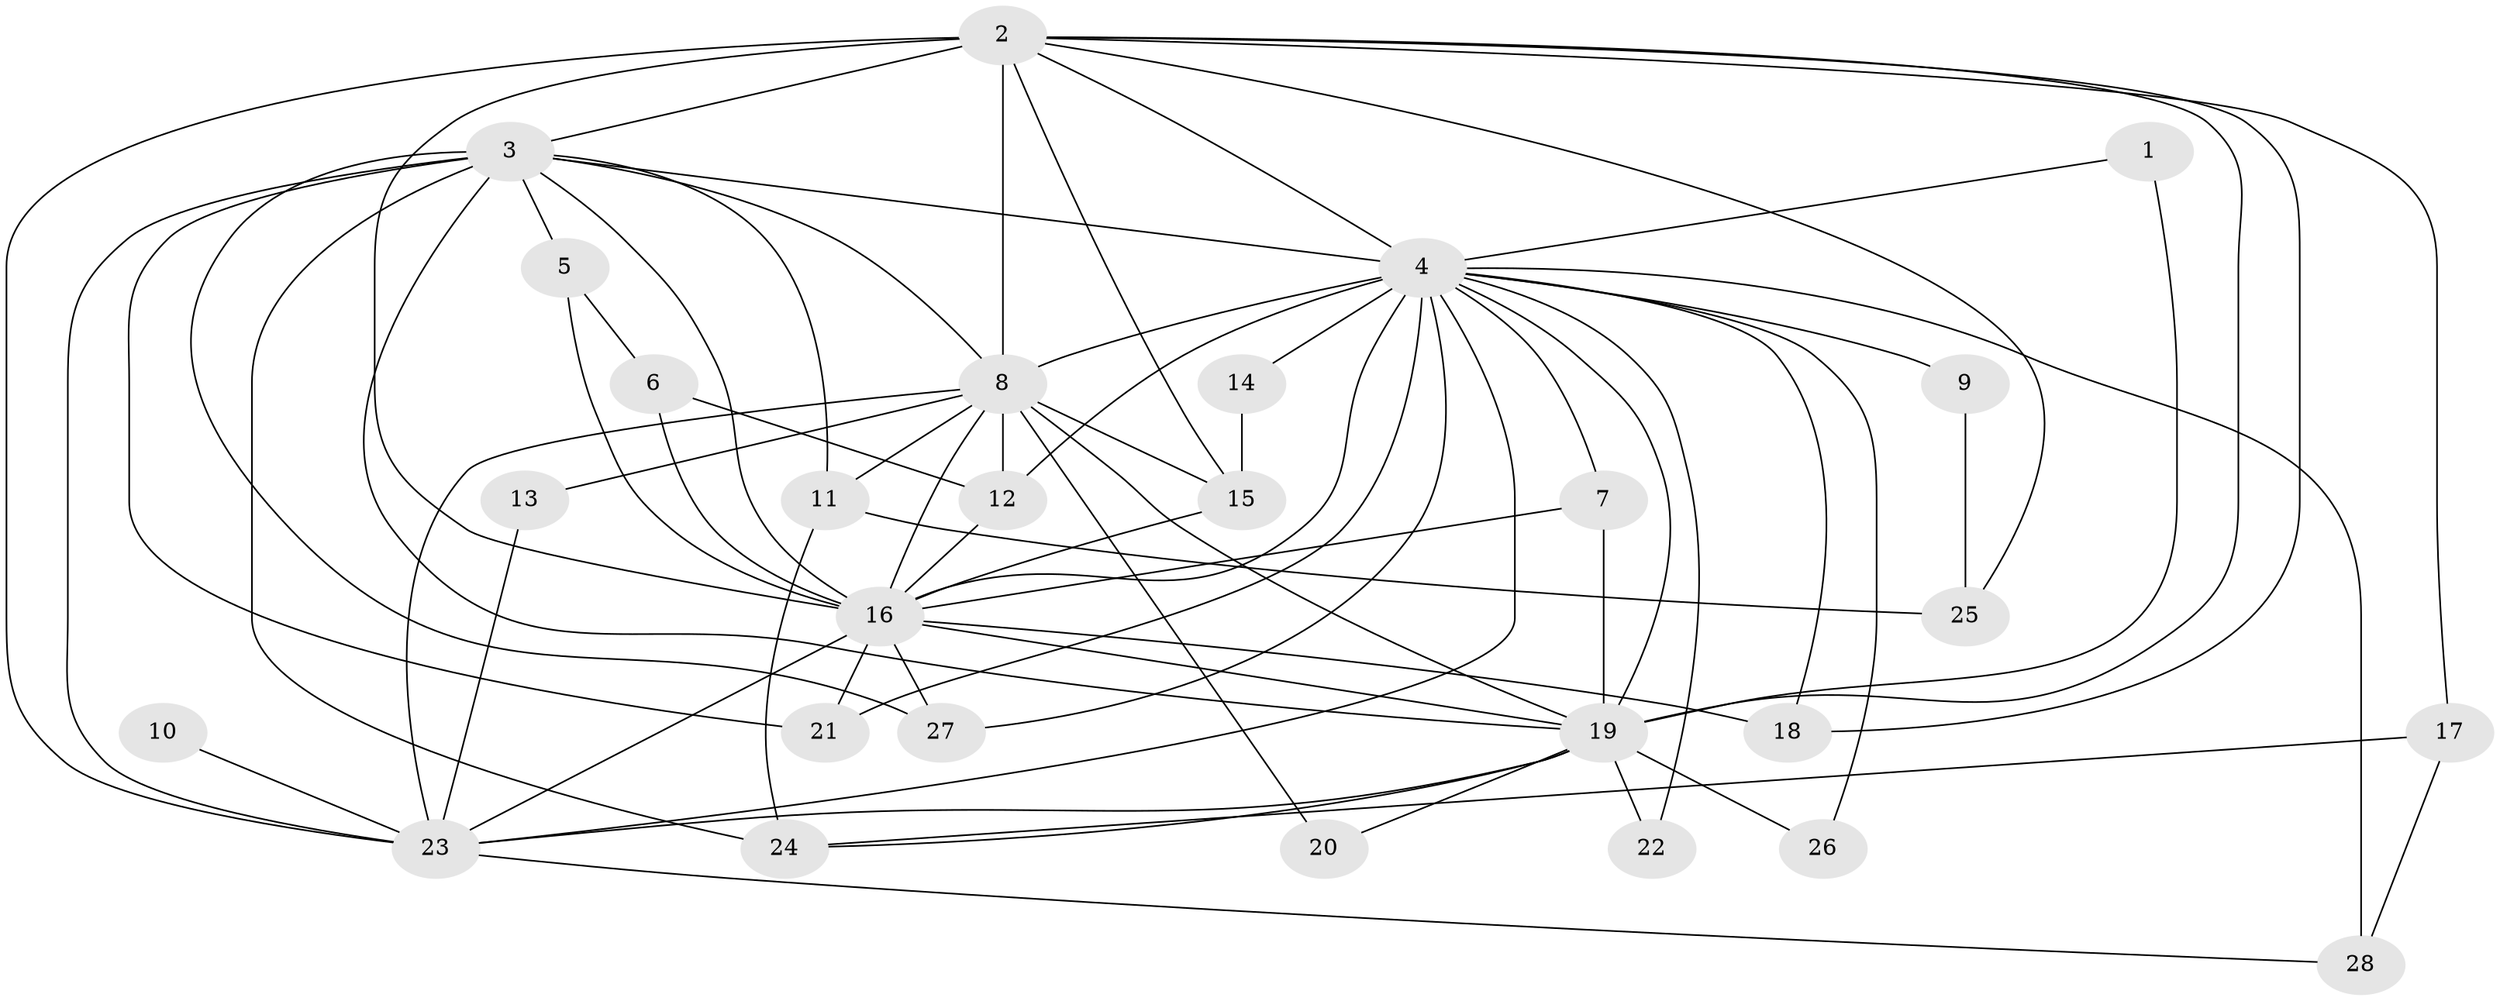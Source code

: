 // original degree distribution, {14: 0.01818181818181818, 19: 0.03636363636363636, 18: 0.01818181818181818, 17: 0.01818181818181818, 12: 0.03636363636363636, 15: 0.01818181818181818, 16: 0.03636363636363636, 3: 0.23636363636363636, 4: 0.05454545454545454, 2: 0.509090909090909, 5: 0.01818181818181818}
// Generated by graph-tools (version 1.1) at 2025/01/03/09/25 03:01:35]
// undirected, 28 vertices, 71 edges
graph export_dot {
graph [start="1"]
  node [color=gray90,style=filled];
  1;
  2;
  3;
  4;
  5;
  6;
  7;
  8;
  9;
  10;
  11;
  12;
  13;
  14;
  15;
  16;
  17;
  18;
  19;
  20;
  21;
  22;
  23;
  24;
  25;
  26;
  27;
  28;
  1 -- 4 [weight=1.0];
  1 -- 19 [weight=1.0];
  2 -- 3 [weight=1.0];
  2 -- 4 [weight=2.0];
  2 -- 8 [weight=2.0];
  2 -- 15 [weight=1.0];
  2 -- 16 [weight=2.0];
  2 -- 17 [weight=1.0];
  2 -- 18 [weight=1.0];
  2 -- 19 [weight=1.0];
  2 -- 23 [weight=3.0];
  2 -- 25 [weight=1.0];
  3 -- 4 [weight=2.0];
  3 -- 5 [weight=1.0];
  3 -- 8 [weight=2.0];
  3 -- 11 [weight=1.0];
  3 -- 16 [weight=1.0];
  3 -- 19 [weight=2.0];
  3 -- 21 [weight=1.0];
  3 -- 23 [weight=3.0];
  3 -- 24 [weight=1.0];
  3 -- 27 [weight=1.0];
  4 -- 7 [weight=1.0];
  4 -- 8 [weight=5.0];
  4 -- 9 [weight=2.0];
  4 -- 12 [weight=1.0];
  4 -- 14 [weight=1.0];
  4 -- 16 [weight=3.0];
  4 -- 18 [weight=1.0];
  4 -- 19 [weight=2.0];
  4 -- 21 [weight=1.0];
  4 -- 22 [weight=1.0];
  4 -- 23 [weight=4.0];
  4 -- 26 [weight=1.0];
  4 -- 27 [weight=1.0];
  4 -- 28 [weight=1.0];
  5 -- 6 [weight=1.0];
  5 -- 16 [weight=1.0];
  6 -- 12 [weight=1.0];
  6 -- 16 [weight=1.0];
  7 -- 16 [weight=1.0];
  7 -- 19 [weight=1.0];
  8 -- 11 [weight=1.0];
  8 -- 12 [weight=1.0];
  8 -- 13 [weight=2.0];
  8 -- 15 [weight=2.0];
  8 -- 16 [weight=2.0];
  8 -- 19 [weight=3.0];
  8 -- 20 [weight=1.0];
  8 -- 23 [weight=4.0];
  9 -- 25 [weight=1.0];
  10 -- 23 [weight=2.0];
  11 -- 24 [weight=1.0];
  11 -- 25 [weight=1.0];
  12 -- 16 [weight=1.0];
  13 -- 23 [weight=1.0];
  14 -- 15 [weight=1.0];
  15 -- 16 [weight=1.0];
  16 -- 18 [weight=1.0];
  16 -- 19 [weight=1.0];
  16 -- 21 [weight=1.0];
  16 -- 23 [weight=2.0];
  16 -- 27 [weight=1.0];
  17 -- 24 [weight=1.0];
  17 -- 28 [weight=1.0];
  19 -- 20 [weight=1.0];
  19 -- 22 [weight=1.0];
  19 -- 23 [weight=2.0];
  19 -- 24 [weight=1.0];
  19 -- 26 [weight=1.0];
  23 -- 28 [weight=1.0];
}
